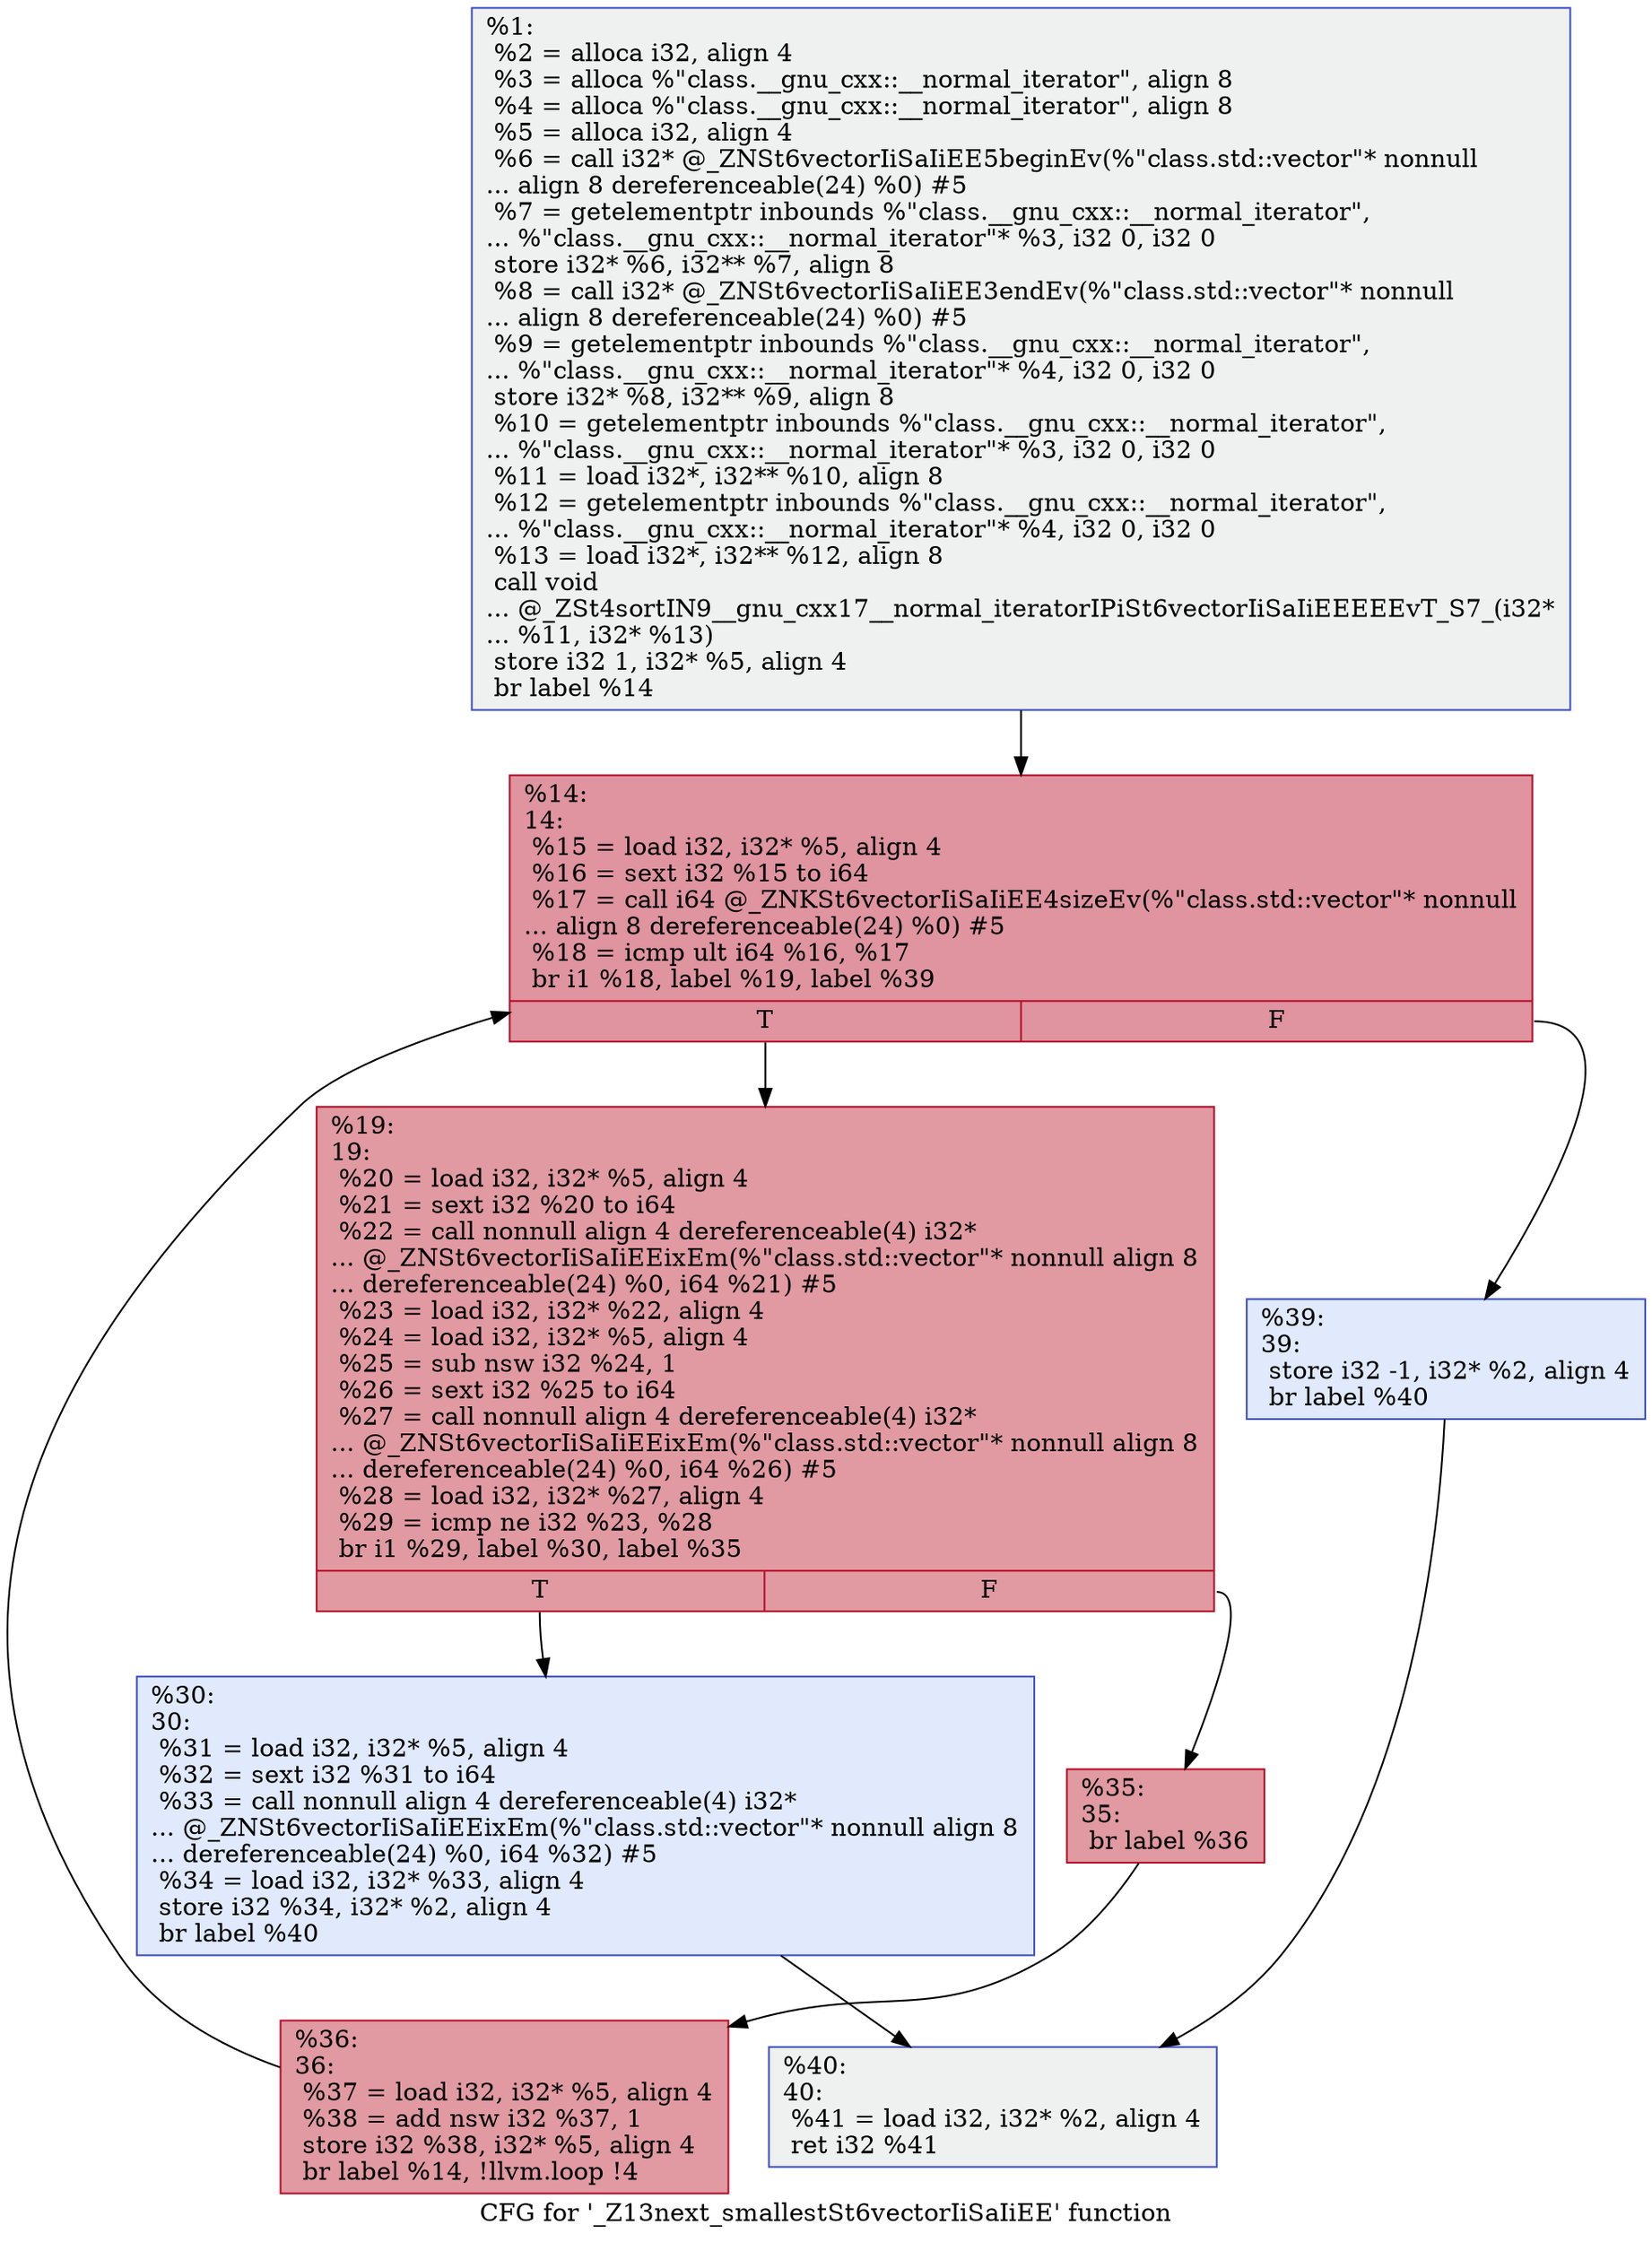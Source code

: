 digraph "CFG for '_Z13next_smallestSt6vectorIiSaIiEE' function" {
	label="CFG for '_Z13next_smallestSt6vectorIiSaIiEE' function";

	Node0x55d937dde940 [shape=record,color="#3d50c3ff", style=filled, fillcolor="#dbdcde70",label="{%1:\l  %2 = alloca i32, align 4\l  %3 = alloca %\"class.__gnu_cxx::__normal_iterator\", align 8\l  %4 = alloca %\"class.__gnu_cxx::__normal_iterator\", align 8\l  %5 = alloca i32, align 4\l  %6 = call i32* @_ZNSt6vectorIiSaIiEE5beginEv(%\"class.std::vector\"* nonnull\l... align 8 dereferenceable(24) %0) #5\l  %7 = getelementptr inbounds %\"class.__gnu_cxx::__normal_iterator\",\l... %\"class.__gnu_cxx::__normal_iterator\"* %3, i32 0, i32 0\l  store i32* %6, i32** %7, align 8\l  %8 = call i32* @_ZNSt6vectorIiSaIiEE3endEv(%\"class.std::vector\"* nonnull\l... align 8 dereferenceable(24) %0) #5\l  %9 = getelementptr inbounds %\"class.__gnu_cxx::__normal_iterator\",\l... %\"class.__gnu_cxx::__normal_iterator\"* %4, i32 0, i32 0\l  store i32* %8, i32** %9, align 8\l  %10 = getelementptr inbounds %\"class.__gnu_cxx::__normal_iterator\",\l... %\"class.__gnu_cxx::__normal_iterator\"* %3, i32 0, i32 0\l  %11 = load i32*, i32** %10, align 8\l  %12 = getelementptr inbounds %\"class.__gnu_cxx::__normal_iterator\",\l... %\"class.__gnu_cxx::__normal_iterator\"* %4, i32 0, i32 0\l  %13 = load i32*, i32** %12, align 8\l  call void\l... @_ZSt4sortIN9__gnu_cxx17__normal_iteratorIPiSt6vectorIiSaIiEEEEEvT_S7_(i32*\l... %11, i32* %13)\l  store i32 1, i32* %5, align 4\l  br label %14\l}"];
	Node0x55d937dde940 -> Node0x55d937ddf0f0;
	Node0x55d937ddf0f0 [shape=record,color="#b70d28ff", style=filled, fillcolor="#b70d2870",label="{%14:\l14:                                               \l  %15 = load i32, i32* %5, align 4\l  %16 = sext i32 %15 to i64\l  %17 = call i64 @_ZNKSt6vectorIiSaIiEE4sizeEv(%\"class.std::vector\"* nonnull\l... align 8 dereferenceable(24) %0) #5\l  %18 = icmp ult i64 %16, %17\l  br i1 %18, label %19, label %39\l|{<s0>T|<s1>F}}"];
	Node0x55d937ddf0f0:s0 -> Node0x55d937de02c0;
	Node0x55d937ddf0f0:s1 -> Node0x55d937de0310;
	Node0x55d937de02c0 [shape=record,color="#b70d28ff", style=filled, fillcolor="#bb1b2c70",label="{%19:\l19:                                               \l  %20 = load i32, i32* %5, align 4\l  %21 = sext i32 %20 to i64\l  %22 = call nonnull align 4 dereferenceable(4) i32*\l... @_ZNSt6vectorIiSaIiEEixEm(%\"class.std::vector\"* nonnull align 8\l... dereferenceable(24) %0, i64 %21) #5\l  %23 = load i32, i32* %22, align 4\l  %24 = load i32, i32* %5, align 4\l  %25 = sub nsw i32 %24, 1\l  %26 = sext i32 %25 to i64\l  %27 = call nonnull align 4 dereferenceable(4) i32*\l... @_ZNSt6vectorIiSaIiEEixEm(%\"class.std::vector\"* nonnull align 8\l... dereferenceable(24) %0, i64 %26) #5\l  %28 = load i32, i32* %27, align 4\l  %29 = icmp ne i32 %23, %28\l  br i1 %29, label %30, label %35\l|{<s0>T|<s1>F}}"];
	Node0x55d937de02c0:s0 -> Node0x55d937de0bb0;
	Node0x55d937de02c0:s1 -> Node0x55d937de0c00;
	Node0x55d937de0bb0 [shape=record,color="#3d50c3ff", style=filled, fillcolor="#b9d0f970",label="{%30:\l30:                                               \l  %31 = load i32, i32* %5, align 4\l  %32 = sext i32 %31 to i64\l  %33 = call nonnull align 4 dereferenceable(4) i32*\l... @_ZNSt6vectorIiSaIiEEixEm(%\"class.std::vector\"* nonnull align 8\l... dereferenceable(24) %0, i64 %32) #5\l  %34 = load i32, i32* %33, align 4\l  store i32 %34, i32* %2, align 4\l  br label %40\l}"];
	Node0x55d937de0bb0 -> Node0x55d937de1260;
	Node0x55d937de0c00 [shape=record,color="#b70d28ff", style=filled, fillcolor="#bb1b2c70",label="{%35:\l35:                                               \l  br label %36\l}"];
	Node0x55d937de0c00 -> Node0x55d937de1320;
	Node0x55d937de1320 [shape=record,color="#b70d28ff", style=filled, fillcolor="#bb1b2c70",label="{%36:\l36:                                               \l  %37 = load i32, i32* %5, align 4\l  %38 = add nsw i32 %37, 1\l  store i32 %38, i32* %5, align 4\l  br label %14, !llvm.loop !4\l}"];
	Node0x55d937de1320 -> Node0x55d937ddf0f0;
	Node0x55d937de0310 [shape=record,color="#3d50c3ff", style=filled, fillcolor="#b9d0f970",label="{%39:\l39:                                               \l  store i32 -1, i32* %2, align 4\l  br label %40\l}"];
	Node0x55d937de0310 -> Node0x55d937de1260;
	Node0x55d937de1260 [shape=record,color="#3d50c3ff", style=filled, fillcolor="#dbdcde70",label="{%40:\l40:                                               \l  %41 = load i32, i32* %2, align 4\l  ret i32 %41\l}"];
}
